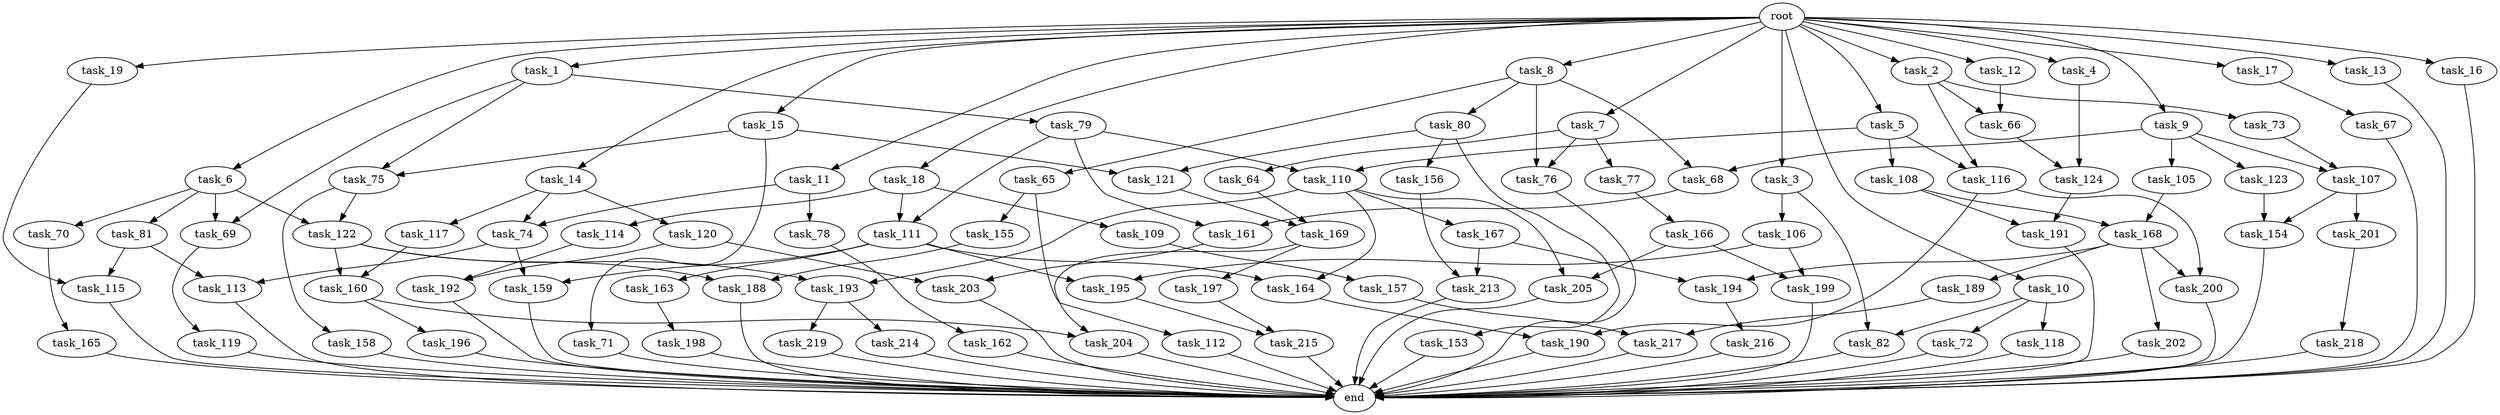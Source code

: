 digraph G {
  task_11 [size="2.048000"];
  task_204 [size="1872605741.056000"];
  task_195 [size="1271310319.616000"];
  task_64 [size="841813590.016000"];
  task_17 [size="2.048000"];
  task_190 [size="2147483648.000000"];
  task_219 [size="841813590.016000"];
  task_217 [size="704374636.544000"];
  task_118 [size="1099511627.776000"];
  task_69 [size="137438953.472000"];
  task_155 [size="429496729.600000"];
  task_113 [size="1717986918.400000"];
  task_189 [size="68719476.736000"];
  task_199 [size="498216206.336000"];
  task_73 [size="841813590.016000"];
  task_200 [size="498216206.336000"];
  task_197 [size="154618822.656000"];
  task_67 [size="1391569403.904000"];
  task_109 [size="841813590.016000"];
  task_7 [size="2.048000"];
  task_79 [size="68719476.736000"];
  task_214 [size="841813590.016000"];
  task_157 [size="618475290.624000"];
  task_205 [size="1786706395.136000"];
  task_216 [size="618475290.624000"];
  task_115 [size="1236950581.248000"];
  task_75 [size="137438953.472000"];
  task_192 [size="773094113.280000"];
  task_203 [size="996432412.672000"];
  task_188 [size="1666447310.848000"];
  task_119 [size="841813590.016000"];
  task_107 [size="1529008357.376000"];
  task_81 [size="68719476.736000"];
  task_196 [size="1717986918.400000"];
  task_112 [size="429496729.600000"];
  task_121 [size="343597383.680000"];
  task_105 [size="1099511627.776000"];
  task_198 [size="1391569403.904000"];
  task_80 [size="1717986918.400000"];
  task_202 [size="68719476.736000"];
  task_14 [size="2.048000"];
  task_153 [size="274877906.944000"];
  task_215 [size="1941325217.792000"];
  task_108 [size="618475290.624000"];
  task_158 [size="1717986918.400000"];
  task_9 [size="2.048000"];
  task_111 [size="1460288880.640000"];
  end [size="0.000000"];
  root [size="0.000000"];
  task_191 [size="1116691496.960000"];
  task_161 [size="2336462209.024000"];
  task_218 [size="274877906.944000"];
  task_165 [size="1099511627.776000"];
  task_4 [size="2.048000"];
  task_70 [size="68719476.736000"];
  task_65 [size="1717986918.400000"];
  task_78 [size="841813590.016000"];
  task_19 [size="2.048000"];
  task_13 [size="2.048000"];
  task_194 [size="343597383.680000"];
  task_66 [size="2233382993.920000"];
  task_120 [size="1391569403.904000"];
  task_5 [size="2.048000"];
  task_169 [size="309237645.312000"];
  task_168 [size="996432412.672000"];
  task_154 [size="1116691496.960000"];
  task_124 [size="1271310319.616000"];
  task_6 [size="2.048000"];
  task_122 [size="1786706395.136000"];
  task_116 [size="1460288880.640000"];
  task_16 [size="2.048000"];
  task_201 [size="274877906.944000"];
  task_106 [size="1717986918.400000"];
  task_3 [size="2.048000"];
  task_117 [size="1391569403.904000"];
  task_213 [size="893353197.568000"];
  task_15 [size="2.048000"];
  task_166 [size="1099511627.776000"];
  task_10 [size="2.048000"];
  task_110 [size="1236950581.248000"];
  task_193 [size="3109556322.304000"];
  task_74 [size="2233382993.920000"];
  task_160 [size="2491081031.680000"];
  task_1 [size="2.048000"];
  task_159 [size="1941325217.792000"];
  task_156 [size="274877906.944000"];
  task_68 [size="2817498546.176000"];
  task_2 [size="2.048000"];
  task_72 [size="1099511627.776000"];
  task_71 [size="68719476.736000"];
  task_114 [size="841813590.016000"];
  task_12 [size="2.048000"];
  task_8 [size="2.048000"];
  task_167 [size="1717986918.400000"];
  task_163 [size="841813590.016000"];
  task_123 [size="1099511627.776000"];
  task_18 [size="2.048000"];
  task_82 [size="2817498546.176000"];
  task_164 [size="2559800508.416000"];
  task_162 [size="274877906.944000"];
  task_77 [size="841813590.016000"];
  task_76 [size="2559800508.416000"];

  task_11 -> task_78 [size="411041792.000000"];
  task_11 -> task_74 [size="411041792.000000"];
  task_204 -> end [size="1.000000"];
  task_195 -> task_215 [size="536870912.000000"];
  task_64 -> task_169 [size="75497472.000000"];
  task_17 -> task_67 [size="679477248.000000"];
  task_190 -> end [size="1.000000"];
  task_219 -> end [size="1.000000"];
  task_217 -> end [size="1.000000"];
  task_118 -> end [size="1.000000"];
  task_69 -> task_119 [size="411041792.000000"];
  task_155 -> task_188 [size="134217728.000000"];
  task_113 -> end [size="1.000000"];
  task_189 -> task_217 [size="209715200.000000"];
  task_199 -> end [size="1.000000"];
  task_73 -> task_107 [size="209715200.000000"];
  task_200 -> end [size="1.000000"];
  task_197 -> task_215 [size="411041792.000000"];
  task_67 -> end [size="1.000000"];
  task_109 -> task_157 [size="301989888.000000"];
  task_7 -> task_77 [size="411041792.000000"];
  task_7 -> task_64 [size="411041792.000000"];
  task_7 -> task_76 [size="411041792.000000"];
  task_79 -> task_110 [size="301989888.000000"];
  task_79 -> task_111 [size="301989888.000000"];
  task_79 -> task_161 [size="301989888.000000"];
  task_214 -> end [size="1.000000"];
  task_157 -> task_217 [size="134217728.000000"];
  task_205 -> end [size="1.000000"];
  task_216 -> end [size="1.000000"];
  task_115 -> end [size="1.000000"];
  task_75 -> task_122 [size="838860800.000000"];
  task_75 -> task_158 [size="838860800.000000"];
  task_192 -> end [size="1.000000"];
  task_203 -> end [size="1.000000"];
  task_188 -> end [size="1.000000"];
  task_119 -> end [size="1.000000"];
  task_107 -> task_201 [size="134217728.000000"];
  task_107 -> task_154 [size="134217728.000000"];
  task_81 -> task_113 [size="301989888.000000"];
  task_81 -> task_115 [size="301989888.000000"];
  task_196 -> end [size="1.000000"];
  task_112 -> end [size="1.000000"];
  task_121 -> task_169 [size="75497472.000000"];
  task_105 -> task_168 [size="75497472.000000"];
  task_198 -> end [size="1.000000"];
  task_80 -> task_121 [size="134217728.000000"];
  task_80 -> task_156 [size="134217728.000000"];
  task_80 -> task_153 [size="134217728.000000"];
  task_202 -> end [size="1.000000"];
  task_14 -> task_120 [size="679477248.000000"];
  task_14 -> task_117 [size="679477248.000000"];
  task_14 -> task_74 [size="679477248.000000"];
  task_153 -> end [size="1.000000"];
  task_215 -> end [size="1.000000"];
  task_108 -> task_168 [size="411041792.000000"];
  task_108 -> task_191 [size="411041792.000000"];
  task_158 -> end [size="1.000000"];
  task_9 -> task_68 [size="536870912.000000"];
  task_9 -> task_123 [size="536870912.000000"];
  task_9 -> task_107 [size="536870912.000000"];
  task_9 -> task_105 [size="536870912.000000"];
  task_111 -> task_164 [size="411041792.000000"];
  task_111 -> task_195 [size="411041792.000000"];
  task_111 -> task_159 [size="411041792.000000"];
  task_111 -> task_163 [size="411041792.000000"];
  root -> task_15 [size="1.000000"];
  root -> task_16 [size="1.000000"];
  root -> task_5 [size="1.000000"];
  root -> task_11 [size="1.000000"];
  root -> task_3 [size="1.000000"];
  root -> task_12 [size="1.000000"];
  root -> task_8 [size="1.000000"];
  root -> task_6 [size="1.000000"];
  root -> task_17 [size="1.000000"];
  root -> task_7 [size="1.000000"];
  root -> task_10 [size="1.000000"];
  root -> task_1 [size="1.000000"];
  root -> task_4 [size="1.000000"];
  root -> task_2 [size="1.000000"];
  root -> task_19 [size="1.000000"];
  root -> task_13 [size="1.000000"];
  root -> task_14 [size="1.000000"];
  root -> task_9 [size="1.000000"];
  root -> task_18 [size="1.000000"];
  task_191 -> end [size="1.000000"];
  task_161 -> task_203 [size="411041792.000000"];
  task_218 -> end [size="1.000000"];
  task_165 -> end [size="1.000000"];
  task_4 -> task_124 [size="411041792.000000"];
  task_70 -> task_165 [size="536870912.000000"];
  task_65 -> task_155 [size="209715200.000000"];
  task_65 -> task_112 [size="209715200.000000"];
  task_78 -> task_162 [size="134217728.000000"];
  task_19 -> task_115 [size="301989888.000000"];
  task_13 -> end [size="1.000000"];
  task_194 -> task_216 [size="301989888.000000"];
  task_66 -> task_124 [size="209715200.000000"];
  task_120 -> task_192 [size="75497472.000000"];
  task_120 -> task_203 [size="75497472.000000"];
  task_5 -> task_108 [size="301989888.000000"];
  task_5 -> task_110 [size="301989888.000000"];
  task_5 -> task_116 [size="301989888.000000"];
  task_169 -> task_197 [size="75497472.000000"];
  task_169 -> task_204 [size="75497472.000000"];
  task_168 -> task_200 [size="33554432.000000"];
  task_168 -> task_189 [size="33554432.000000"];
  task_168 -> task_194 [size="33554432.000000"];
  task_168 -> task_202 [size="33554432.000000"];
  task_154 -> end [size="1.000000"];
  task_124 -> task_191 [size="134217728.000000"];
  task_6 -> task_69 [size="33554432.000000"];
  task_6 -> task_122 [size="33554432.000000"];
  task_6 -> task_81 [size="33554432.000000"];
  task_6 -> task_70 [size="33554432.000000"];
  task_122 -> task_188 [size="679477248.000000"];
  task_122 -> task_160 [size="679477248.000000"];
  task_122 -> task_193 [size="679477248.000000"];
  task_116 -> task_200 [size="209715200.000000"];
  task_116 -> task_190 [size="209715200.000000"];
  task_16 -> end [size="1.000000"];
  task_201 -> task_218 [size="134217728.000000"];
  task_106 -> task_195 [size="209715200.000000"];
  task_106 -> task_199 [size="209715200.000000"];
  task_3 -> task_82 [size="838860800.000000"];
  task_3 -> task_106 [size="838860800.000000"];
  task_117 -> task_160 [size="536870912.000000"];
  task_213 -> end [size="1.000000"];
  task_15 -> task_75 [size="33554432.000000"];
  task_15 -> task_121 [size="33554432.000000"];
  task_15 -> task_71 [size="33554432.000000"];
  task_166 -> task_199 [size="33554432.000000"];
  task_166 -> task_205 [size="33554432.000000"];
  task_10 -> task_72 [size="536870912.000000"];
  task_10 -> task_82 [size="536870912.000000"];
  task_10 -> task_118 [size="536870912.000000"];
  task_110 -> task_164 [size="838860800.000000"];
  task_110 -> task_205 [size="838860800.000000"];
  task_110 -> task_167 [size="838860800.000000"];
  task_110 -> task_193 [size="838860800.000000"];
  task_193 -> task_214 [size="411041792.000000"];
  task_193 -> task_219 [size="411041792.000000"];
  task_74 -> task_113 [size="536870912.000000"];
  task_74 -> task_159 [size="536870912.000000"];
  task_160 -> task_204 [size="838860800.000000"];
  task_160 -> task_196 [size="838860800.000000"];
  task_1 -> task_69 [size="33554432.000000"];
  task_1 -> task_79 [size="33554432.000000"];
  task_1 -> task_75 [size="33554432.000000"];
  task_159 -> end [size="1.000000"];
  task_156 -> task_213 [size="301989888.000000"];
  task_68 -> task_161 [size="838860800.000000"];
  task_2 -> task_66 [size="411041792.000000"];
  task_2 -> task_73 [size="411041792.000000"];
  task_2 -> task_116 [size="411041792.000000"];
  task_72 -> end [size="1.000000"];
  task_71 -> end [size="1.000000"];
  task_114 -> task_192 [size="301989888.000000"];
  task_12 -> task_66 [size="679477248.000000"];
  task_8 -> task_65 [size="838860800.000000"];
  task_8 -> task_68 [size="838860800.000000"];
  task_8 -> task_76 [size="838860800.000000"];
  task_8 -> task_80 [size="838860800.000000"];
  task_167 -> task_194 [size="134217728.000000"];
  task_167 -> task_213 [size="134217728.000000"];
  task_163 -> task_198 [size="679477248.000000"];
  task_123 -> task_154 [size="411041792.000000"];
  task_18 -> task_109 [size="411041792.000000"];
  task_18 -> task_114 [size="411041792.000000"];
  task_18 -> task_111 [size="411041792.000000"];
  task_82 -> end [size="1.000000"];
  task_164 -> task_190 [size="838860800.000000"];
  task_162 -> end [size="1.000000"];
  task_77 -> task_166 [size="536870912.000000"];
  task_76 -> end [size="1.000000"];
}
